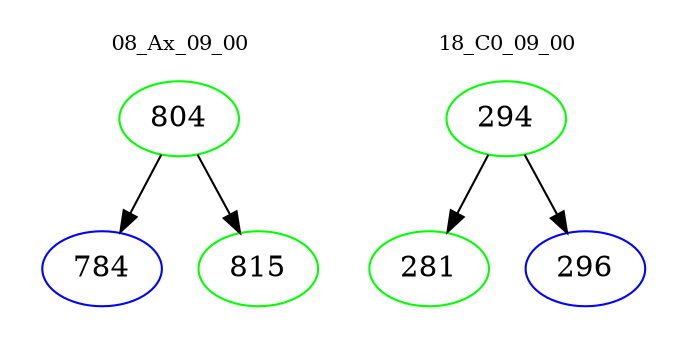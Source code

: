 digraph{
subgraph cluster_0 {
color = white
label = "08_Ax_09_00";
fontsize=10;
T0_804 [label="804", color="green"]
T0_804 -> T0_784 [color="black"]
T0_784 [label="784", color="blue"]
T0_804 -> T0_815 [color="black"]
T0_815 [label="815", color="green"]
}
subgraph cluster_1 {
color = white
label = "18_C0_09_00";
fontsize=10;
T1_294 [label="294", color="green"]
T1_294 -> T1_281 [color="black"]
T1_281 [label="281", color="green"]
T1_294 -> T1_296 [color="black"]
T1_296 [label="296", color="blue"]
}
}
